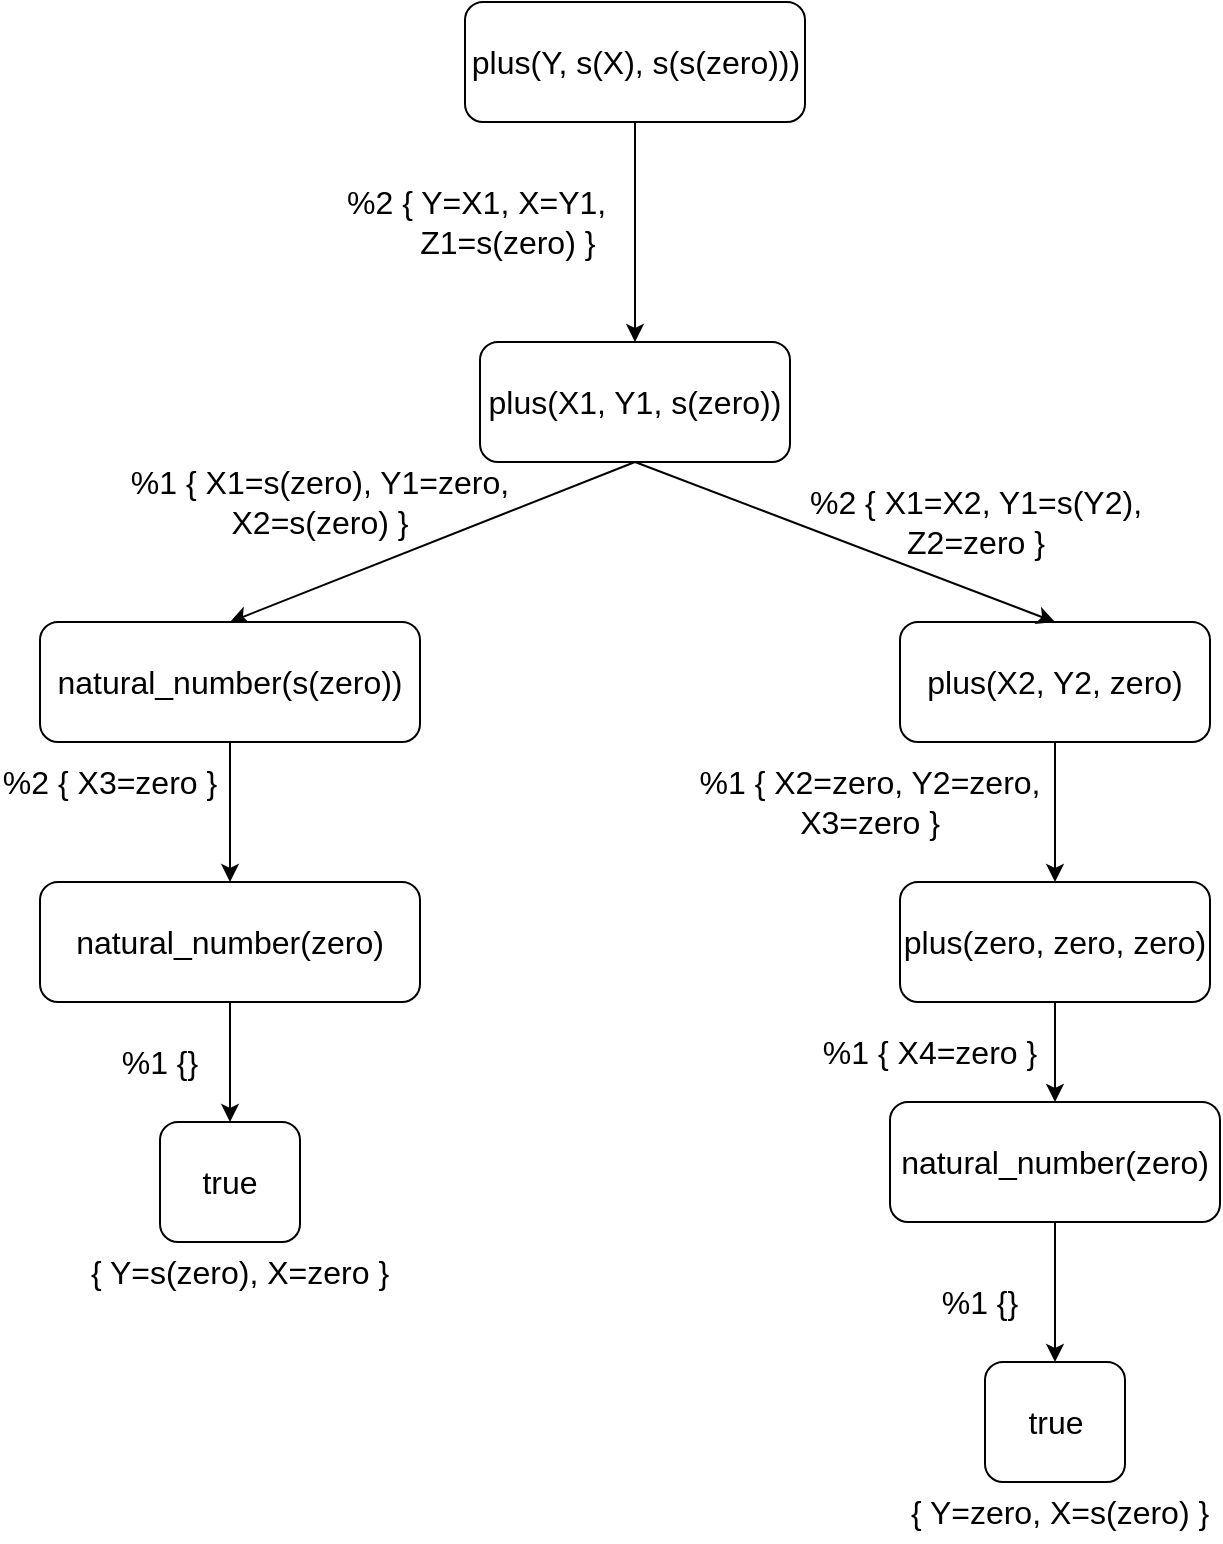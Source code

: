 <mxfile version="13.2.4" type="device"><diagram id="Zfrm88Lb-cEqWtV-H3Z_" name="Page-1"><mxGraphModel dx="1038" dy="607" grid="1" gridSize="10" guides="1" tooltips="1" connect="1" arrows="1" fold="1" page="1" pageScale="1" pageWidth="850" pageHeight="1100" math="0" shadow="0"><root><mxCell id="0"/><mxCell id="1" parent="0"/><mxCell id="tKKfy3pnMgyk9o38sioU-1" value="&lt;font style=&quot;font-size: 16px&quot;&gt;plus(Y, s(X), s(s(zero)))&lt;/font&gt;" style="rounded=1;whiteSpace=wrap;html=1;" vertex="1" parent="1"><mxGeometry x="352.5" y="50" width="170" height="60" as="geometry"/></mxCell><mxCell id="tKKfy3pnMgyk9o38sioU-3" value="" style="endArrow=classic;html=1;entryX=0.5;entryY=0;entryDx=0;entryDy=0;exitX=0.5;exitY=1;exitDx=0;exitDy=0;" edge="1" parent="1" source="tKKfy3pnMgyk9o38sioU-1" target="tKKfy3pnMgyk9o38sioU-7"><mxGeometry width="50" height="50" relative="1" as="geometry"><mxPoint x="380" y="190" as="sourcePoint"/><mxPoint x="530" y="210" as="targetPoint"/></mxGeometry></mxCell><mxCell id="tKKfy3pnMgyk9o38sioU-4" value="&lt;font style=&quot;font-size: 16px&quot;&gt;%2 { Y=X1, X=Y1,&amp;nbsp; &amp;nbsp; &amp;nbsp; &amp;nbsp; Z1=s(zero) }&lt;/font&gt;" style="text;html=1;strokeColor=none;fillColor=none;align=center;verticalAlign=middle;whiteSpace=wrap;rounded=0;" vertex="1" parent="1"><mxGeometry x="290" y="140" width="150" height="40" as="geometry"/></mxCell><mxCell id="tKKfy3pnMgyk9o38sioU-7" value="&lt;span style=&quot;font-size: 16px&quot;&gt;plus(X1, Y1, s(zero))&lt;/span&gt;" style="rounded=1;whiteSpace=wrap;html=1;" vertex="1" parent="1"><mxGeometry x="360" y="220" width="155" height="60" as="geometry"/></mxCell><mxCell id="tKKfy3pnMgyk9o38sioU-10" value="" style="endArrow=classic;html=1;entryX=0.5;entryY=0;entryDx=0;entryDy=0;exitX=0.5;exitY=1;exitDx=0;exitDy=0;" edge="1" parent="1" source="tKKfy3pnMgyk9o38sioU-7" target="tKKfy3pnMgyk9o38sioU-14"><mxGeometry width="50" height="50" relative="1" as="geometry"><mxPoint x="370" y="280" as="sourcePoint"/><mxPoint x="217.5" y="360" as="targetPoint"/></mxGeometry></mxCell><mxCell id="tKKfy3pnMgyk9o38sioU-12" value="&lt;font style=&quot;font-size: 16px&quot;&gt;%1 { X1=s(zero), Y1=zero, X2=s(zero) }&lt;/font&gt;" style="text;html=1;strokeColor=none;fillColor=none;align=center;verticalAlign=middle;whiteSpace=wrap;rounded=0;" vertex="1" parent="1"><mxGeometry x="180" y="280" width="200" height="40" as="geometry"/></mxCell><mxCell id="tKKfy3pnMgyk9o38sioU-14" value="&lt;span style=&quot;font-size: 16px&quot;&gt;natural_number(s(zero))&lt;/span&gt;" style="rounded=1;whiteSpace=wrap;html=1;" vertex="1" parent="1"><mxGeometry x="140" y="360" width="190" height="60" as="geometry"/></mxCell><mxCell id="tKKfy3pnMgyk9o38sioU-21" value="" style="endArrow=classic;html=1;exitX=0.5;exitY=1;exitDx=0;exitDy=0;entryX=0.5;entryY=0;entryDx=0;entryDy=0;" edge="1" parent="1" source="tKKfy3pnMgyk9o38sioU-14" target="tKKfy3pnMgyk9o38sioU-22"><mxGeometry width="50" height="50" relative="1" as="geometry"><mxPoint x="400" y="480" as="sourcePoint"/><mxPoint x="235" y="510" as="targetPoint"/></mxGeometry></mxCell><mxCell id="tKKfy3pnMgyk9o38sioU-22" value="&lt;span style=&quot;font-size: 16px&quot;&gt;natural_number(zero)&lt;/span&gt;" style="rounded=1;whiteSpace=wrap;html=1;" vertex="1" parent="1"><mxGeometry x="140" y="490" width="190" height="60" as="geometry"/></mxCell><mxCell id="tKKfy3pnMgyk9o38sioU-23" value="&lt;font style=&quot;font-size: 16px&quot;&gt;%2 { X3=zero }&lt;/font&gt;" style="text;html=1;strokeColor=none;fillColor=none;align=center;verticalAlign=middle;whiteSpace=wrap;rounded=0;" vertex="1" parent="1"><mxGeometry x="120" y="430" width="110" height="20" as="geometry"/></mxCell><mxCell id="tKKfy3pnMgyk9o38sioU-24" value="&lt;span style=&quot;font-size: 16px&quot;&gt;true&lt;/span&gt;" style="rounded=1;whiteSpace=wrap;html=1;" vertex="1" parent="1"><mxGeometry x="200" y="610" width="70" height="60" as="geometry"/></mxCell><mxCell id="tKKfy3pnMgyk9o38sioU-25" value="" style="endArrow=classic;html=1;exitX=0.5;exitY=1;exitDx=0;exitDy=0;entryX=0.5;entryY=0;entryDx=0;entryDy=0;" edge="1" parent="1" source="tKKfy3pnMgyk9o38sioU-22" target="tKKfy3pnMgyk9o38sioU-24"><mxGeometry width="50" height="50" relative="1" as="geometry"><mxPoint x="230" y="560" as="sourcePoint"/><mxPoint x="440" y="510" as="targetPoint"/></mxGeometry></mxCell><mxCell id="tKKfy3pnMgyk9o38sioU-27" value="&lt;span style=&quot;font-size: 16px&quot;&gt;{ Y=s(zero), X=zero }&lt;/span&gt;" style="text;html=1;strokeColor=none;fillColor=none;align=center;verticalAlign=middle;whiteSpace=wrap;rounded=0;" vertex="1" parent="1"><mxGeometry x="160" y="670" width="160" height="30" as="geometry"/></mxCell><mxCell id="tKKfy3pnMgyk9o38sioU-28" value="&lt;font style=&quot;font-size: 16px&quot;&gt;%1 {}&lt;/font&gt;" style="text;html=1;strokeColor=none;fillColor=none;align=center;verticalAlign=middle;whiteSpace=wrap;rounded=0;" vertex="1" parent="1"><mxGeometry x="170" y="560" width="60" height="40" as="geometry"/></mxCell><mxCell id="tKKfy3pnMgyk9o38sioU-30" value="&lt;span style=&quot;font-size: 16px&quot;&gt;plus(X2, Y2, zero)&lt;/span&gt;" style="rounded=1;whiteSpace=wrap;html=1;" vertex="1" parent="1"><mxGeometry x="570" y="360" width="155" height="60" as="geometry"/></mxCell><mxCell id="tKKfy3pnMgyk9o38sioU-31" value="" style="endArrow=classic;html=1;exitX=0.5;exitY=1;exitDx=0;exitDy=0;entryX=0.5;entryY=0;entryDx=0;entryDy=0;" edge="1" parent="1" source="tKKfy3pnMgyk9o38sioU-7" target="tKKfy3pnMgyk9o38sioU-30"><mxGeometry width="50" height="50" relative="1" as="geometry"><mxPoint x="680" y="310" as="sourcePoint"/><mxPoint x="730" y="260" as="targetPoint"/></mxGeometry></mxCell><mxCell id="tKKfy3pnMgyk9o38sioU-32" value="&lt;font style=&quot;font-size: 16px&quot;&gt;%2 { X1=X2, Y1=s(Y2), Z2=zero }&lt;/font&gt;" style="text;html=1;strokeColor=none;fillColor=none;align=center;verticalAlign=middle;whiteSpace=wrap;rounded=0;" vertex="1" parent="1"><mxGeometry x="522.5" y="290" width="170" height="40" as="geometry"/></mxCell><mxCell id="tKKfy3pnMgyk9o38sioU-35" value="" style="endArrow=classic;html=1;exitX=0.5;exitY=1;exitDx=0;exitDy=0;entryX=0.5;entryY=0;entryDx=0;entryDy=0;" edge="1" parent="1" source="tKKfy3pnMgyk9o38sioU-30" target="tKKfy3pnMgyk9o38sioU-38"><mxGeometry width="50" height="50" relative="1" as="geometry"><mxPoint x="660" y="530" as="sourcePoint"/><mxPoint x="648" y="480" as="targetPoint"/></mxGeometry></mxCell><mxCell id="tKKfy3pnMgyk9o38sioU-37" value="&lt;font style=&quot;font-size: 16px&quot;&gt;%1 { X2=zero, Y2=zero, X3=zero }&lt;/font&gt;" style="text;html=1;strokeColor=none;fillColor=none;align=center;verticalAlign=middle;whiteSpace=wrap;rounded=0;" vertex="1" parent="1"><mxGeometry x="460" y="430" width="190" height="40" as="geometry"/></mxCell><mxCell id="tKKfy3pnMgyk9o38sioU-38" value="&lt;span style=&quot;font-size: 16px&quot;&gt;plus(zero, zero, zero)&lt;/span&gt;" style="rounded=1;whiteSpace=wrap;html=1;" vertex="1" parent="1"><mxGeometry x="570" y="490" width="155" height="60" as="geometry"/></mxCell><mxCell id="tKKfy3pnMgyk9o38sioU-41" value="" style="endArrow=classic;html=1;exitX=0.5;exitY=1;exitDx=0;exitDy=0;entryX=0.5;entryY=0;entryDx=0;entryDy=0;" edge="1" parent="1" source="tKKfy3pnMgyk9o38sioU-38" target="tKKfy3pnMgyk9o38sioU-42"><mxGeometry width="50" height="50" relative="1" as="geometry"><mxPoint x="620" y="660" as="sourcePoint"/><mxPoint x="648" y="600" as="targetPoint"/></mxGeometry></mxCell><mxCell id="tKKfy3pnMgyk9o38sioU-42" value="&lt;span style=&quot;font-size: 16px&quot;&gt;natural_number(zero)&lt;/span&gt;" style="rounded=1;whiteSpace=wrap;html=1;" vertex="1" parent="1"><mxGeometry x="565" y="600" width="165" height="60" as="geometry"/></mxCell><mxCell id="tKKfy3pnMgyk9o38sioU-45" value="&lt;span style=&quot;font-size: 16px&quot;&gt;%1 { X4=zero }&lt;/span&gt;" style="text;html=1;strokeColor=none;fillColor=none;align=center;verticalAlign=middle;whiteSpace=wrap;rounded=0;" vertex="1" parent="1"><mxGeometry x="530" y="560" width="110" height="30" as="geometry"/></mxCell><mxCell id="tKKfy3pnMgyk9o38sioU-51" value="&lt;span style=&quot;font-size: 16px&quot;&gt;true&lt;/span&gt;" style="rounded=1;whiteSpace=wrap;html=1;" vertex="1" parent="1"><mxGeometry x="612.5" y="730" width="70" height="60" as="geometry"/></mxCell><mxCell id="tKKfy3pnMgyk9o38sioU-52" value="" style="endArrow=classic;html=1;exitX=0.5;exitY=1;exitDx=0;exitDy=0;entryX=0.5;entryY=0;entryDx=0;entryDy=0;" edge="1" parent="1" target="tKKfy3pnMgyk9o38sioU-51" source="tKKfy3pnMgyk9o38sioU-42"><mxGeometry width="50" height="50" relative="1" as="geometry"><mxPoint x="625" y="700" as="sourcePoint"/><mxPoint x="830" y="660" as="targetPoint"/></mxGeometry></mxCell><mxCell id="tKKfy3pnMgyk9o38sioU-53" value="&lt;span style=&quot;font-size: 16px&quot;&gt;{ Y=zero, X=s(zero) }&lt;/span&gt;" style="text;html=1;strokeColor=none;fillColor=none;align=center;verticalAlign=middle;whiteSpace=wrap;rounded=0;" vertex="1" parent="1"><mxGeometry x="570" y="790" width="160" height="30" as="geometry"/></mxCell><mxCell id="tKKfy3pnMgyk9o38sioU-54" value="&lt;font style=&quot;font-size: 16px&quot;&gt;%1 {}&lt;/font&gt;" style="text;html=1;strokeColor=none;fillColor=none;align=center;verticalAlign=middle;whiteSpace=wrap;rounded=0;" vertex="1" parent="1"><mxGeometry x="580" y="680" width="60" height="40" as="geometry"/></mxCell></root></mxGraphModel></diagram></mxfile>